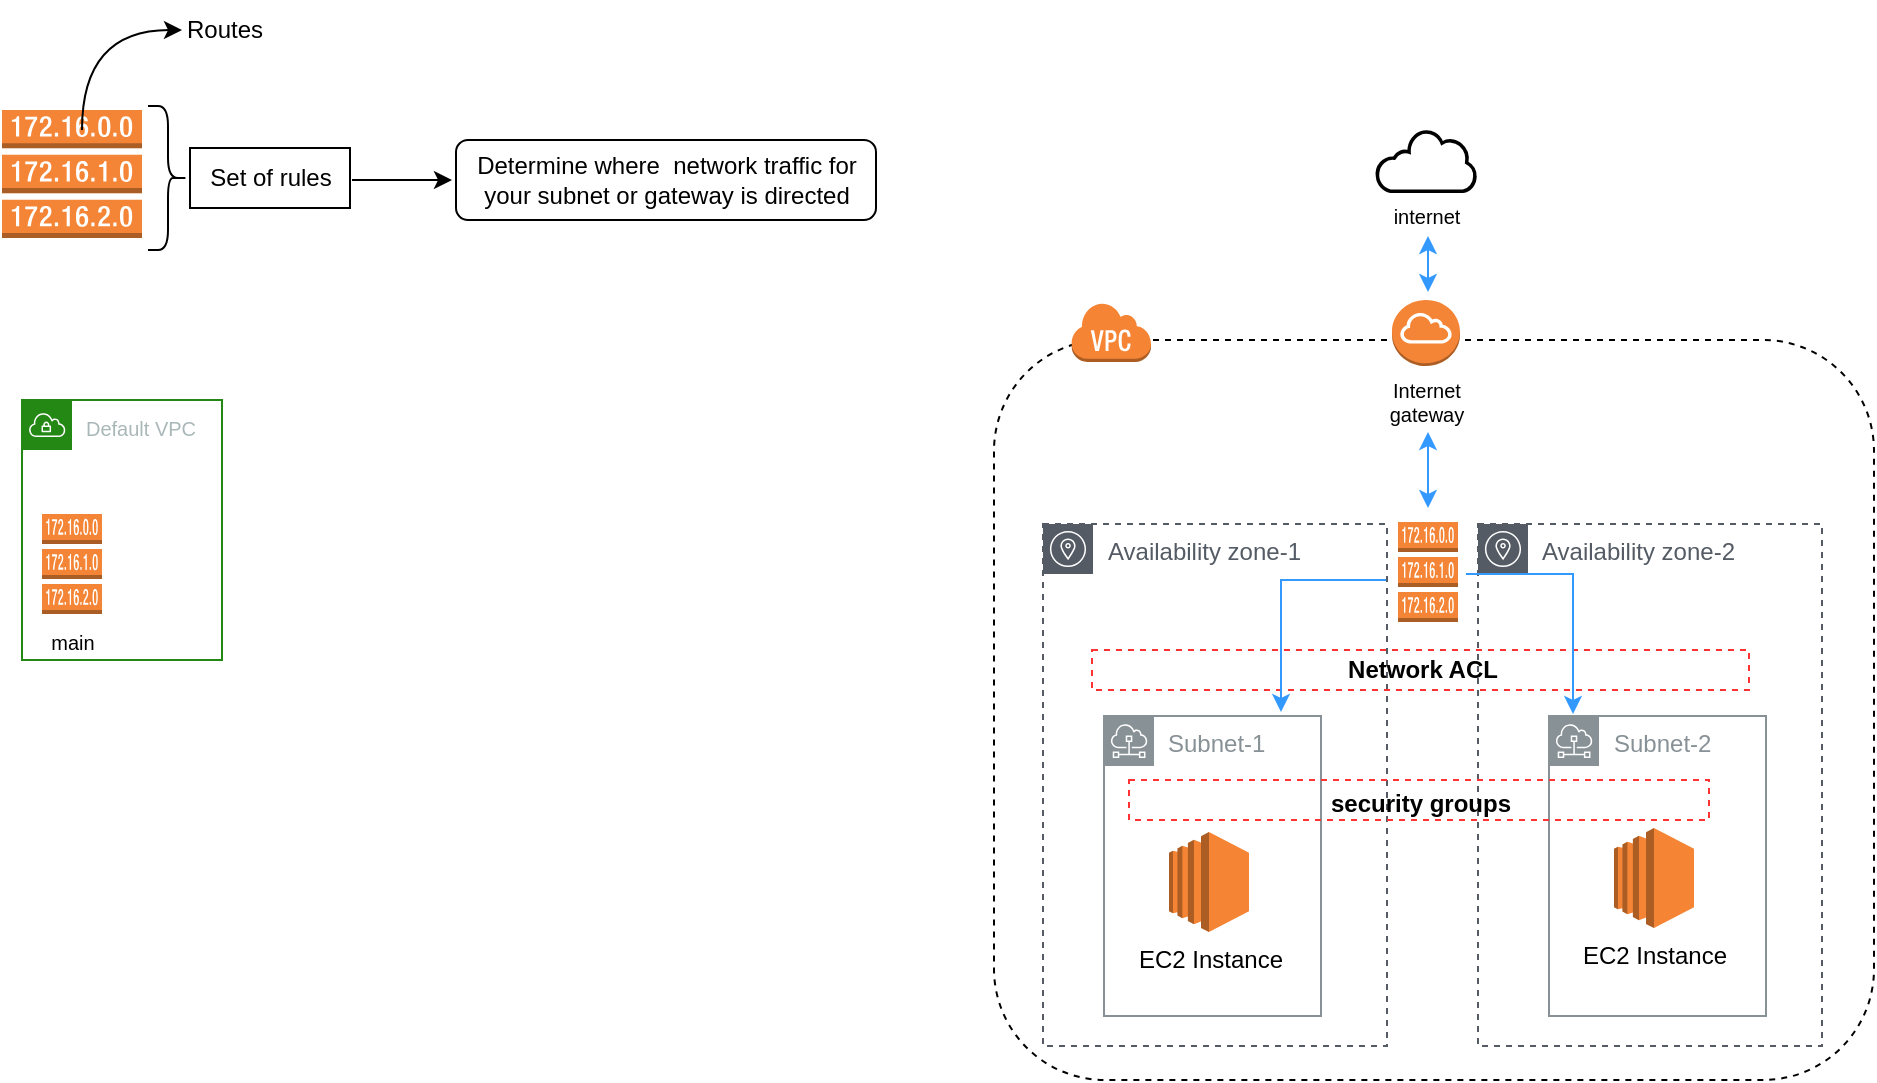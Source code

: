 <mxfile version="20.2.2" type="github">
  <diagram id="B5rC7m3b_iPBThQXJmOQ" name="Page-1">
    <mxGraphModel dx="791" dy="571" grid="1" gridSize="10" guides="1" tooltips="1" connect="1" arrows="1" fold="1" page="1" pageScale="1" pageWidth="1169" pageHeight="827" math="0" shadow="0">
      <root>
        <mxCell id="0" />
        <mxCell id="1" parent="0" />
        <mxCell id="k4iZCT5LvtZg_ZwIzSfa-2" value="" style="outlineConnect=0;dashed=0;verticalLabelPosition=bottom;verticalAlign=top;align=center;html=1;shape=mxgraph.aws3.route_table;fillColor=#F58536;gradientColor=none;" vertex="1" parent="1">
          <mxGeometry x="100" y="125" width="70" height="64" as="geometry" />
        </mxCell>
        <mxCell id="k4iZCT5LvtZg_ZwIzSfa-3" value="" style="curved=1;endArrow=classic;html=1;rounded=0;" edge="1" parent="1">
          <mxGeometry width="50" height="50" relative="1" as="geometry">
            <mxPoint x="140" y="135" as="sourcePoint" />
            <mxPoint x="190" y="85" as="targetPoint" />
            <Array as="points">
              <mxPoint x="140" y="85" />
            </Array>
          </mxGeometry>
        </mxCell>
        <mxCell id="k4iZCT5LvtZg_ZwIzSfa-4" value="Routes" style="text;html=1;align=center;verticalAlign=middle;resizable=0;points=[];autosize=1;strokeColor=none;fillColor=none;" vertex="1" parent="1">
          <mxGeometry x="181" y="70" width="60" height="30" as="geometry" />
        </mxCell>
        <mxCell id="k4iZCT5LvtZg_ZwIzSfa-5" value="" style="shape=curlyBracket;whiteSpace=wrap;html=1;rounded=1;flipH=1;" vertex="1" parent="1">
          <mxGeometry x="173" y="123" width="20" height="72" as="geometry" />
        </mxCell>
        <mxCell id="k4iZCT5LvtZg_ZwIzSfa-6" value="Set of rules&lt;br&gt;" style="text;html=1;align=center;verticalAlign=middle;resizable=0;points=[];autosize=1;strokeColor=default;fillColor=none;" vertex="1" parent="1">
          <mxGeometry x="194" y="144" width="80" height="30" as="geometry" />
        </mxCell>
        <mxCell id="k4iZCT5LvtZg_ZwIzSfa-7" value="Determine where&amp;nbsp; network traffic for &lt;br&gt;your subnet or gateway is directed" style="text;html=1;align=center;verticalAlign=middle;resizable=0;points=[];autosize=1;strokeColor=default;fillColor=none;rounded=1;" vertex="1" parent="1">
          <mxGeometry x="327" y="140" width="210" height="40" as="geometry" />
        </mxCell>
        <mxCell id="k4iZCT5LvtZg_ZwIzSfa-8" value="" style="endArrow=classic;html=1;rounded=0;" edge="1" parent="1">
          <mxGeometry width="50" height="50" relative="1" as="geometry">
            <mxPoint x="275" y="160" as="sourcePoint" />
            <mxPoint x="325" y="160" as="targetPoint" />
          </mxGeometry>
        </mxCell>
        <mxCell id="k4iZCT5LvtZg_ZwIzSfa-9" value="&lt;font style=&quot;font-size: 10px;&quot;&gt;Default VPC&lt;/font&gt;" style="points=[[0,0],[0.25,0],[0.5,0],[0.75,0],[1,0],[1,0.25],[1,0.5],[1,0.75],[1,1],[0.75,1],[0.5,1],[0.25,1],[0,1],[0,0.75],[0,0.5],[0,0.25]];outlineConnect=0;gradientColor=none;html=1;whiteSpace=wrap;fontSize=12;fontStyle=0;container=1;pointerEvents=0;collapsible=0;recursiveResize=0;shape=mxgraph.aws4.group;grIcon=mxgraph.aws4.group_vpc;strokeColor=#248814;fillColor=none;verticalAlign=top;align=left;spacingLeft=30;fontColor=#AAB7B8;dashed=0;rounded=1;" vertex="1" parent="1">
          <mxGeometry x="110" y="270" width="100" height="130" as="geometry" />
        </mxCell>
        <mxCell id="k4iZCT5LvtZg_ZwIzSfa-10" value="&lt;font style=&quot;font-size: 10px;&quot;&gt;main&lt;/font&gt;" style="outlineConnect=0;dashed=0;verticalLabelPosition=bottom;verticalAlign=top;align=center;html=1;shape=mxgraph.aws3.route_table;fillColor=#F58536;gradientColor=none;" vertex="1" parent="k4iZCT5LvtZg_ZwIzSfa-9">
          <mxGeometry x="10" y="57" width="30" height="50" as="geometry" />
        </mxCell>
        <mxCell id="k4iZCT5LvtZg_ZwIzSfa-13" value="" style="rounded=1;whiteSpace=wrap;html=1;shadow=0;fontColor=#000000;strokeColor=#000000;strokeWidth=1;fillColor=none;dashed=1;" vertex="1" parent="1">
          <mxGeometry x="596" y="240" width="440" height="370" as="geometry" />
        </mxCell>
        <mxCell id="k4iZCT5LvtZg_ZwIzSfa-14" value="Availability zone-1" style="sketch=0;outlineConnect=0;gradientColor=none;html=1;whiteSpace=wrap;fontSize=12;fontStyle=0;shape=mxgraph.aws4.group;grIcon=mxgraph.aws4.group_availability_zone;strokeColor=#545B64;fillColor=none;verticalAlign=top;align=left;spacingLeft=30;fontColor=#545B64;dashed=1;strokeWidth=1;" vertex="1" parent="1">
          <mxGeometry x="620.5" y="332" width="172" height="261" as="geometry" />
        </mxCell>
        <mxCell id="k4iZCT5LvtZg_ZwIzSfa-15" value="Subnet-1" style="sketch=0;outlineConnect=0;gradientColor=none;html=1;whiteSpace=wrap;fontSize=12;fontStyle=0;shape=mxgraph.aws4.group;grIcon=mxgraph.aws4.group_subnet;strokeColor=#879196;fillColor=none;verticalAlign=top;align=left;spacingLeft=30;fontColor=#879196;dashed=0;shadow=0;" vertex="1" parent="1">
          <mxGeometry x="651" y="428" width="108.5" height="150" as="geometry" />
        </mxCell>
        <mxCell id="k4iZCT5LvtZg_ZwIzSfa-16" value="&lt;font color=&quot;#000000&quot;&gt;EC2 Instance&lt;/font&gt;" style="outlineConnect=0;dashed=0;verticalLabelPosition=bottom;verticalAlign=top;align=center;html=1;shape=mxgraph.aws3.ec2;fillColor=#F58534;gradientColor=none;shadow=0;fontColor=#FF3333;strokeColor=#000000;strokeWidth=2;" vertex="1" parent="1">
          <mxGeometry x="683.5" y="486" width="40" height="50" as="geometry" />
        </mxCell>
        <mxCell id="k4iZCT5LvtZg_ZwIzSfa-17" value="" style="outlineConnect=0;dashed=0;verticalLabelPosition=bottom;verticalAlign=top;align=center;html=1;shape=mxgraph.aws3.virtual_private_cloud;fillColor=#F58534;gradientColor=none;shadow=0;fontColor=#000000;strokeColor=#000000;strokeWidth=2;" vertex="1" parent="1">
          <mxGeometry x="634.5" y="221" width="40" height="30" as="geometry" />
        </mxCell>
        <mxCell id="k4iZCT5LvtZg_ZwIzSfa-18" value="Availability zone-2" style="sketch=0;outlineConnect=0;gradientColor=none;html=1;whiteSpace=wrap;fontSize=12;fontStyle=0;shape=mxgraph.aws4.group;grIcon=mxgraph.aws4.group_availability_zone;strokeColor=#545B64;fillColor=none;verticalAlign=top;align=left;spacingLeft=30;fontColor=#545B64;dashed=1;strokeWidth=1;" vertex="1" parent="1">
          <mxGeometry x="838" y="332" width="172" height="261" as="geometry" />
        </mxCell>
        <mxCell id="k4iZCT5LvtZg_ZwIzSfa-19" value="Subnet-2" style="sketch=0;outlineConnect=0;gradientColor=none;html=1;whiteSpace=wrap;fontSize=12;fontStyle=0;shape=mxgraph.aws4.group;grIcon=mxgraph.aws4.group_subnet;strokeColor=#879196;fillColor=none;verticalAlign=top;align=left;spacingLeft=30;fontColor=#879196;dashed=0;shadow=0;" vertex="1" parent="1">
          <mxGeometry x="873.5" y="428" width="108.5" height="150" as="geometry" />
        </mxCell>
        <mxCell id="k4iZCT5LvtZg_ZwIzSfa-20" value="&lt;font color=&quot;#000000&quot;&gt;EC2 Instance&lt;/font&gt;" style="outlineConnect=0;dashed=0;verticalLabelPosition=bottom;verticalAlign=top;align=center;html=1;shape=mxgraph.aws3.ec2;fillColor=#F58534;gradientColor=none;shadow=0;fontColor=#FF3333;strokeColor=#000000;strokeWidth=2;" vertex="1" parent="1">
          <mxGeometry x="906" y="484" width="40" height="50" as="geometry" />
        </mxCell>
        <mxCell id="k4iZCT5LvtZg_ZwIzSfa-21" value="" style="rounded=0;whiteSpace=wrap;html=1;shadow=0;dashed=1;fontColor=#000000;strokeColor=#FF3333;strokeWidth=1;fillColor=none;" vertex="1" parent="1">
          <mxGeometry x="663.5" y="460" width="290" height="20" as="geometry" />
        </mxCell>
        <mxCell id="k4iZCT5LvtZg_ZwIzSfa-22" value="&lt;b&gt;security groups&lt;/b&gt;" style="text;html=1;align=center;verticalAlign=middle;resizable=0;points=[];autosize=1;strokeColor=none;fillColor=none;fontColor=#000000;" vertex="1" parent="1">
          <mxGeometry x="753.5" y="457" width="110" height="30" as="geometry" />
        </mxCell>
        <mxCell id="k4iZCT5LvtZg_ZwIzSfa-23" value="" style="rounded=0;whiteSpace=wrap;html=1;shadow=0;dashed=1;fontColor=#000000;strokeColor=#FF3333;strokeWidth=1;fillColor=none;" vertex="1" parent="1">
          <mxGeometry x="645" y="395" width="328.5" height="20" as="geometry" />
        </mxCell>
        <mxCell id="k4iZCT5LvtZg_ZwIzSfa-24" value="&lt;b&gt;Network ACL&lt;/b&gt;" style="text;html=1;align=center;verticalAlign=middle;resizable=0;points=[];autosize=1;strokeColor=none;fillColor=none;fontColor=#000000;" vertex="1" parent="1">
          <mxGeometry x="759.5" y="390" width="100" height="30" as="geometry" />
        </mxCell>
        <mxCell id="k4iZCT5LvtZg_ZwIzSfa-29" value="" style="outlineConnect=0;dashed=0;verticalLabelPosition=bottom;verticalAlign=top;align=center;html=1;shape=mxgraph.aws3.route_table;fillColor=#F58536;gradientColor=none;" vertex="1" parent="1">
          <mxGeometry x="798" y="331" width="30" height="50" as="geometry" />
        </mxCell>
        <mxCell id="k4iZCT5LvtZg_ZwIzSfa-30" value="Internet&lt;br&gt;gateway" style="outlineConnect=0;dashed=0;verticalLabelPosition=bottom;verticalAlign=top;align=center;html=1;shape=mxgraph.aws3.internet_gateway;fillColor=#F58536;gradientColor=none;rounded=1;fontSize=10;strokeColor=default;" vertex="1" parent="1">
          <mxGeometry x="795" y="220" width="34" height="33" as="geometry" />
        </mxCell>
        <mxCell id="k4iZCT5LvtZg_ZwIzSfa-31" value="" style="endArrow=classic;startArrow=classic;html=1;rounded=0;fontSize=10;strokeColor=#3399FF;" edge="1" parent="1">
          <mxGeometry width="50" height="50" relative="1" as="geometry">
            <mxPoint x="813" y="324" as="sourcePoint" />
            <mxPoint x="813" y="286" as="targetPoint" />
          </mxGeometry>
        </mxCell>
        <mxCell id="k4iZCT5LvtZg_ZwIzSfa-32" value="" style="endArrow=classic;startArrow=classic;html=1;rounded=0;fontSize=10;strokeColor=#3399FF;" edge="1" parent="1">
          <mxGeometry width="50" height="50" relative="1" as="geometry">
            <mxPoint x="813" y="216" as="sourcePoint" />
            <mxPoint x="813" y="188" as="targetPoint" />
          </mxGeometry>
        </mxCell>
        <mxCell id="k4iZCT5LvtZg_ZwIzSfa-34" value="internet" style="sketch=0;aspect=fixed;pointerEvents=1;shadow=0;dashed=0;html=1;strokeColor=default;labelPosition=center;verticalLabelPosition=bottom;verticalAlign=top;align=center;fillColor=#00188D;shape=mxgraph.mscae.enterprise.internet_hollow;rounded=1;fontSize=10;fillStyle=auto;" vertex="1" parent="1">
          <mxGeometry x="787" y="135" width="50" height="31" as="geometry" />
        </mxCell>
        <mxCell id="k4iZCT5LvtZg_ZwIzSfa-36" value="" style="edgeStyle=segmentEdgeStyle;endArrow=classic;html=1;rounded=0;fontSize=10;strokeColor=#3399FF;" edge="1" parent="1">
          <mxGeometry width="50" height="50" relative="1" as="geometry">
            <mxPoint x="792" y="360" as="sourcePoint" />
            <mxPoint x="739.5" y="426" as="targetPoint" />
          </mxGeometry>
        </mxCell>
        <mxCell id="k4iZCT5LvtZg_ZwIzSfa-37" value="" style="edgeStyle=segmentEdgeStyle;endArrow=classic;html=1;rounded=0;fontSize=10;strokeColor=#3399FF;" edge="1" parent="1">
          <mxGeometry width="50" height="50" relative="1" as="geometry">
            <mxPoint x="832" y="357" as="sourcePoint" />
            <mxPoint x="885.5" y="427" as="targetPoint" />
          </mxGeometry>
        </mxCell>
      </root>
    </mxGraphModel>
  </diagram>
</mxfile>
